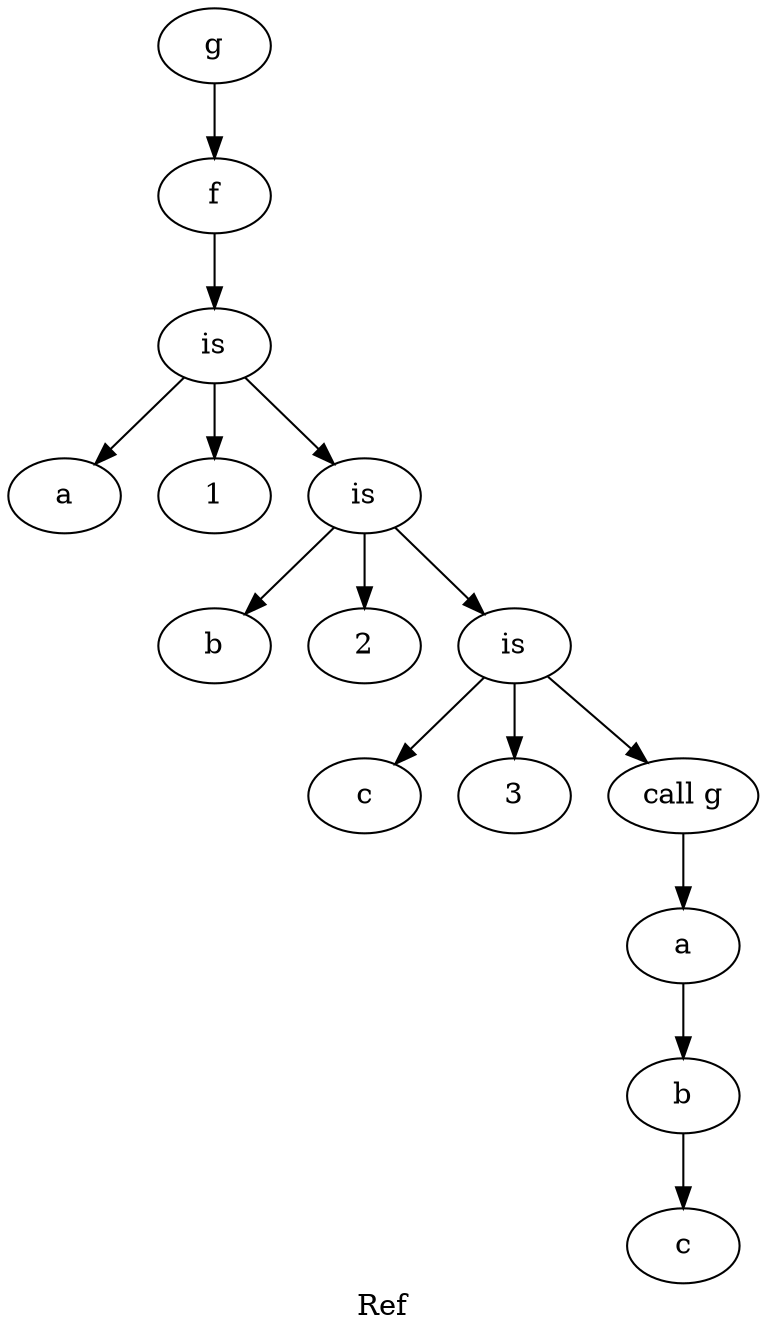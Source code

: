 digraph grafo {
  label="Ref";
  88167088652352 [ label="g" ];
  88167088652352 -> 88167088652400;
  88167088652400 [ label="f" ];
  88167088652400 -> 88167088652688;
  88167088652688 [ label="is" ];
  88167088652688 -> 88167088652640;
  88167088652640 [ label="a" ];
  88167088652688 -> 88167088652592;
  88167088652592 [ label="1" ];
  88167088652688 -> 88167088652832;
  88167088652832 [ label="is" ];
  88167088652832 -> 88167088652784;
  88167088652784 [ label="b" ];
  88167088652832 -> 88167088652736;
  88167088652736 [ label="2" ];
  88167088652832 -> 88167088652976;
  88167088652976 [ label="is" ];
  88167088652976 -> 88167088652928;
  88167088652928 [ label="c" ];
  88167088652976 -> 88167088652880;
  88167088652880 [ label="3" ];
  88167088652976 -> 88167088653168;
  88167088653168 [ label="call g" ];
  88167088653168 -> 88167088653024;
  88167088653024 [ label="a" ];
  88167088653024 -> 88167088653072;
  88167088653072 [ label="b" ];
  88167088653072 -> 88167088653120;
  88167088653120 [ label="c" ];
}
